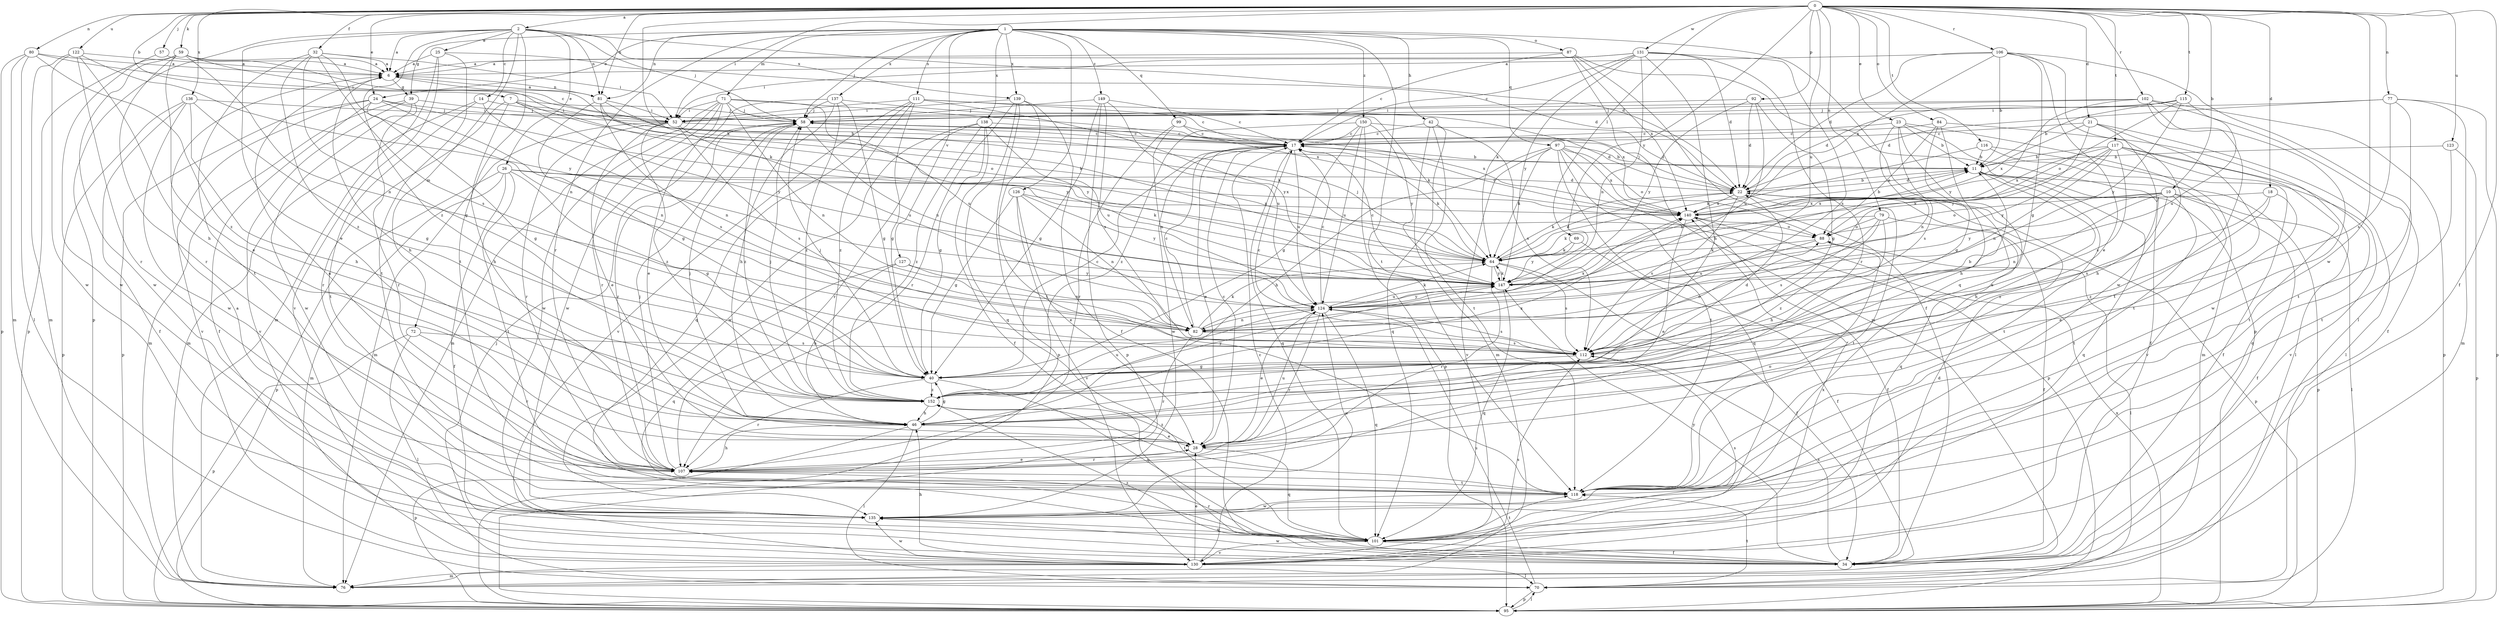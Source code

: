 strict digraph  {
0;
1;
2;
6;
7;
10;
11;
14;
17;
18;
21;
22;
23;
24;
25;
26;
28;
32;
34;
39;
40;
42;
46;
52;
57;
58;
59;
64;
69;
70;
71;
72;
76;
77;
79;
80;
81;
82;
84;
87;
88;
92;
95;
97;
99;
101;
102;
106;
107;
111;
112;
115;
116;
117;
118;
122;
123;
124;
126;
127;
130;
131;
135;
136;
137;
138;
139;
140;
147;
149;
150;
152;
0 -> 2  [label=a];
0 -> 7  [label=b];
0 -> 10  [label=b];
0 -> 18  [label=d];
0 -> 21  [label=d];
0 -> 23  [label=e];
0 -> 24  [label=e];
0 -> 32  [label=f];
0 -> 34  [label=f];
0 -> 52  [label=i];
0 -> 57  [label=j];
0 -> 59  [label=k];
0 -> 64  [label=k];
0 -> 69  [label=l];
0 -> 77  [label=n];
0 -> 79  [label=n];
0 -> 80  [label=n];
0 -> 81  [label=n];
0 -> 84  [label=o];
0 -> 92  [label=p];
0 -> 102  [label=r];
0 -> 106  [label=r];
0 -> 115  [label=t];
0 -> 116  [label=t];
0 -> 117  [label=t];
0 -> 122  [label=u];
0 -> 123  [label=u];
0 -> 124  [label=u];
0 -> 131  [label=w];
0 -> 135  [label=w];
0 -> 136  [label=x];
0 -> 147  [label=y];
1 -> 24  [label=e];
1 -> 39  [label=g];
1 -> 42  [label=h];
1 -> 58  [label=j];
1 -> 71  [label=m];
1 -> 81  [label=n];
1 -> 87  [label=o];
1 -> 97  [label=q];
1 -> 99  [label=q];
1 -> 101  [label=q];
1 -> 107  [label=r];
1 -> 111  [label=s];
1 -> 118  [label=t];
1 -> 126  [label=v];
1 -> 127  [label=v];
1 -> 137  [label=x];
1 -> 138  [label=x];
1 -> 139  [label=x];
1 -> 149  [label=z];
1 -> 150  [label=z];
2 -> 6  [label=a];
2 -> 14  [label=c];
2 -> 22  [label=d];
2 -> 25  [label=e];
2 -> 26  [label=e];
2 -> 28  [label=e];
2 -> 58  [label=j];
2 -> 72  [label=m];
2 -> 81  [label=n];
2 -> 95  [label=p];
2 -> 118  [label=t];
2 -> 139  [label=x];
2 -> 152  [label=z];
6 -> 39  [label=g];
6 -> 46  [label=h];
6 -> 64  [label=k];
6 -> 81  [label=n];
7 -> 11  [label=b];
7 -> 46  [label=h];
7 -> 58  [label=j];
7 -> 88  [label=o];
7 -> 107  [label=r];
7 -> 147  [label=y];
10 -> 34  [label=f];
10 -> 70  [label=l];
10 -> 82  [label=n];
10 -> 88  [label=o];
10 -> 118  [label=t];
10 -> 140  [label=x];
10 -> 147  [label=y];
10 -> 152  [label=z];
11 -> 22  [label=d];
11 -> 46  [label=h];
11 -> 95  [label=p];
11 -> 101  [label=q];
11 -> 118  [label=t];
14 -> 52  [label=i];
14 -> 76  [label=m];
14 -> 82  [label=n];
14 -> 118  [label=t];
17 -> 11  [label=b];
17 -> 28  [label=e];
17 -> 64  [label=k];
17 -> 101  [label=q];
17 -> 124  [label=u];
17 -> 135  [label=w];
18 -> 28  [label=e];
18 -> 112  [label=s];
18 -> 140  [label=x];
18 -> 152  [label=z];
21 -> 17  [label=c];
21 -> 46  [label=h];
21 -> 70  [label=l];
21 -> 118  [label=t];
21 -> 140  [label=x];
21 -> 147  [label=y];
22 -> 11  [label=b];
22 -> 58  [label=j];
22 -> 64  [label=k];
22 -> 95  [label=p];
22 -> 101  [label=q];
22 -> 112  [label=s];
22 -> 118  [label=t];
22 -> 140  [label=x];
23 -> 11  [label=b];
23 -> 17  [label=c];
23 -> 28  [label=e];
23 -> 34  [label=f];
23 -> 76  [label=m];
23 -> 82  [label=n];
23 -> 112  [label=s];
24 -> 34  [label=f];
24 -> 40  [label=g];
24 -> 52  [label=i];
24 -> 82  [label=n];
24 -> 95  [label=p];
24 -> 130  [label=v];
24 -> 147  [label=y];
25 -> 6  [label=a];
25 -> 22  [label=d];
25 -> 76  [label=m];
25 -> 118  [label=t];
25 -> 130  [label=v];
26 -> 22  [label=d];
26 -> 34  [label=f];
26 -> 40  [label=g];
26 -> 64  [label=k];
26 -> 76  [label=m];
26 -> 95  [label=p];
26 -> 118  [label=t];
26 -> 140  [label=x];
28 -> 17  [label=c];
28 -> 101  [label=q];
28 -> 107  [label=r];
28 -> 124  [label=u];
28 -> 152  [label=z];
32 -> 6  [label=a];
32 -> 40  [label=g];
32 -> 52  [label=i];
32 -> 82  [label=n];
32 -> 112  [label=s];
32 -> 118  [label=t];
32 -> 152  [label=z];
34 -> 112  [label=s];
34 -> 135  [label=w];
34 -> 147  [label=y];
34 -> 152  [label=z];
39 -> 58  [label=j];
39 -> 76  [label=m];
39 -> 107  [label=r];
39 -> 130  [label=v];
39 -> 135  [label=w];
40 -> 17  [label=c];
40 -> 22  [label=d];
40 -> 58  [label=j];
40 -> 101  [label=q];
40 -> 107  [label=r];
40 -> 152  [label=z];
42 -> 17  [label=c];
42 -> 76  [label=m];
42 -> 101  [label=q];
42 -> 112  [label=s];
42 -> 118  [label=t];
46 -> 28  [label=e];
46 -> 40  [label=g];
46 -> 58  [label=j];
46 -> 70  [label=l];
46 -> 95  [label=p];
52 -> 17  [label=c];
52 -> 28  [label=e];
52 -> 76  [label=m];
52 -> 107  [label=r];
52 -> 112  [label=s];
52 -> 124  [label=u];
52 -> 152  [label=z];
57 -> 6  [label=a];
57 -> 135  [label=w];
58 -> 17  [label=c];
58 -> 22  [label=d];
58 -> 107  [label=r];
58 -> 124  [label=u];
58 -> 152  [label=z];
59 -> 6  [label=a];
59 -> 17  [label=c];
59 -> 28  [label=e];
59 -> 64  [label=k];
59 -> 82  [label=n];
59 -> 95  [label=p];
59 -> 107  [label=r];
59 -> 135  [label=w];
64 -> 22  [label=d];
64 -> 34  [label=f];
64 -> 58  [label=j];
64 -> 107  [label=r];
64 -> 112  [label=s];
64 -> 147  [label=y];
69 -> 34  [label=f];
69 -> 64  [label=k];
69 -> 147  [label=y];
70 -> 95  [label=p];
70 -> 118  [label=t];
70 -> 124  [label=u];
71 -> 28  [label=e];
71 -> 52  [label=i];
71 -> 58  [label=j];
71 -> 76  [label=m];
71 -> 82  [label=n];
71 -> 107  [label=r];
71 -> 124  [label=u];
71 -> 135  [label=w];
71 -> 140  [label=x];
72 -> 70  [label=l];
72 -> 95  [label=p];
72 -> 107  [label=r];
72 -> 112  [label=s];
77 -> 22  [label=d];
77 -> 52  [label=i];
77 -> 76  [label=m];
77 -> 95  [label=p];
77 -> 112  [label=s];
77 -> 118  [label=t];
79 -> 34  [label=f];
79 -> 46  [label=h];
79 -> 64  [label=k];
79 -> 88  [label=o];
79 -> 112  [label=s];
79 -> 152  [label=z];
80 -> 6  [label=a];
80 -> 52  [label=i];
80 -> 70  [label=l];
80 -> 76  [label=m];
80 -> 95  [label=p];
80 -> 152  [label=z];
81 -> 6  [label=a];
81 -> 40  [label=g];
81 -> 52  [label=i];
81 -> 64  [label=k];
81 -> 112  [label=s];
81 -> 147  [label=y];
82 -> 17  [label=c];
82 -> 64  [label=k];
82 -> 107  [label=r];
82 -> 112  [label=s];
82 -> 140  [label=x];
84 -> 17  [label=c];
84 -> 40  [label=g];
84 -> 46  [label=h];
84 -> 70  [label=l];
84 -> 88  [label=o];
87 -> 6  [label=a];
87 -> 17  [label=c];
87 -> 34  [label=f];
87 -> 76  [label=m];
87 -> 95  [label=p];
87 -> 140  [label=x];
88 -> 64  [label=k];
88 -> 70  [label=l];
88 -> 124  [label=u];
92 -> 22  [label=d];
92 -> 40  [label=g];
92 -> 58  [label=j];
92 -> 124  [label=u];
92 -> 147  [label=y];
95 -> 70  [label=l];
95 -> 140  [label=x];
97 -> 11  [label=b];
97 -> 46  [label=h];
97 -> 64  [label=k];
97 -> 88  [label=o];
97 -> 95  [label=p];
97 -> 101  [label=q];
97 -> 118  [label=t];
97 -> 130  [label=v];
97 -> 140  [label=x];
99 -> 17  [label=c];
99 -> 82  [label=n];
99 -> 107  [label=r];
99 -> 140  [label=x];
101 -> 6  [label=a];
101 -> 34  [label=f];
101 -> 107  [label=r];
101 -> 112  [label=s];
101 -> 118  [label=t];
101 -> 130  [label=v];
102 -> 34  [label=f];
102 -> 52  [label=i];
102 -> 58  [label=j];
102 -> 95  [label=p];
102 -> 118  [label=t];
102 -> 135  [label=w];
102 -> 147  [label=y];
106 -> 6  [label=a];
106 -> 11  [label=b];
106 -> 22  [label=d];
106 -> 28  [label=e];
106 -> 40  [label=g];
106 -> 70  [label=l];
106 -> 135  [label=w];
106 -> 140  [label=x];
107 -> 6  [label=a];
107 -> 28  [label=e];
107 -> 46  [label=h];
107 -> 58  [label=j];
107 -> 118  [label=t];
111 -> 17  [label=c];
111 -> 40  [label=g];
111 -> 52  [label=i];
111 -> 101  [label=q];
111 -> 130  [label=v];
111 -> 140  [label=x];
111 -> 147  [label=y];
111 -> 152  [label=z];
112 -> 11  [label=b];
112 -> 17  [label=c];
112 -> 40  [label=g];
112 -> 88  [label=o];
115 -> 11  [label=b];
115 -> 22  [label=d];
115 -> 58  [label=j];
115 -> 88  [label=o];
115 -> 124  [label=u];
115 -> 147  [label=y];
116 -> 11  [label=b];
116 -> 34  [label=f];
116 -> 64  [label=k];
116 -> 130  [label=v];
117 -> 11  [label=b];
117 -> 64  [label=k];
117 -> 82  [label=n];
117 -> 101  [label=q];
117 -> 112  [label=s];
117 -> 118  [label=t];
117 -> 130  [label=v];
117 -> 140  [label=x];
117 -> 147  [label=y];
118 -> 88  [label=o];
118 -> 135  [label=w];
122 -> 6  [label=a];
122 -> 46  [label=h];
122 -> 76  [label=m];
122 -> 107  [label=r];
122 -> 135  [label=w];
122 -> 147  [label=y];
123 -> 11  [label=b];
123 -> 95  [label=p];
123 -> 118  [label=t];
124 -> 17  [label=c];
124 -> 28  [label=e];
124 -> 64  [label=k];
124 -> 82  [label=n];
124 -> 101  [label=q];
124 -> 107  [label=r];
124 -> 112  [label=s];
124 -> 147  [label=y];
126 -> 28  [label=e];
126 -> 40  [label=g];
126 -> 82  [label=n];
126 -> 130  [label=v];
126 -> 140  [label=x];
126 -> 147  [label=y];
127 -> 46  [label=h];
127 -> 82  [label=n];
127 -> 101  [label=q];
127 -> 147  [label=y];
130 -> 17  [label=c];
130 -> 22  [label=d];
130 -> 28  [label=e];
130 -> 46  [label=h];
130 -> 58  [label=j];
130 -> 70  [label=l];
130 -> 76  [label=m];
130 -> 112  [label=s];
130 -> 135  [label=w];
130 -> 140  [label=x];
131 -> 6  [label=a];
131 -> 17  [label=c];
131 -> 22  [label=d];
131 -> 46  [label=h];
131 -> 52  [label=i];
131 -> 64  [label=k];
131 -> 82  [label=n];
131 -> 107  [label=r];
131 -> 112  [label=s];
131 -> 147  [label=y];
135 -> 101  [label=q];
135 -> 124  [label=u];
136 -> 34  [label=f];
136 -> 40  [label=g];
136 -> 46  [label=h];
136 -> 58  [label=j];
136 -> 95  [label=p];
136 -> 135  [label=w];
137 -> 40  [label=g];
137 -> 46  [label=h];
137 -> 58  [label=j];
137 -> 64  [label=k];
137 -> 135  [label=w];
137 -> 152  [label=z];
138 -> 17  [label=c];
138 -> 34  [label=f];
138 -> 40  [label=g];
138 -> 107  [label=r];
138 -> 124  [label=u];
138 -> 135  [label=w];
138 -> 152  [label=z];
139 -> 34  [label=f];
139 -> 52  [label=i];
139 -> 95  [label=p];
139 -> 101  [label=q];
139 -> 107  [label=r];
139 -> 118  [label=t];
140 -> 11  [label=b];
140 -> 17  [label=c];
140 -> 28  [label=e];
140 -> 34  [label=f];
140 -> 88  [label=o];
147 -> 11  [label=b];
147 -> 17  [label=c];
147 -> 64  [label=k];
147 -> 101  [label=q];
147 -> 124  [label=u];
149 -> 17  [label=c];
149 -> 40  [label=g];
149 -> 58  [label=j];
149 -> 95  [label=p];
149 -> 112  [label=s];
149 -> 124  [label=u];
150 -> 17  [label=c];
150 -> 22  [label=d];
150 -> 40  [label=g];
150 -> 95  [label=p];
150 -> 124  [label=u];
150 -> 147  [label=y];
150 -> 152  [label=z];
152 -> 46  [label=h];
152 -> 58  [label=j];
152 -> 118  [label=t];
152 -> 124  [label=u];
152 -> 140  [label=x];
152 -> 147  [label=y];
}
